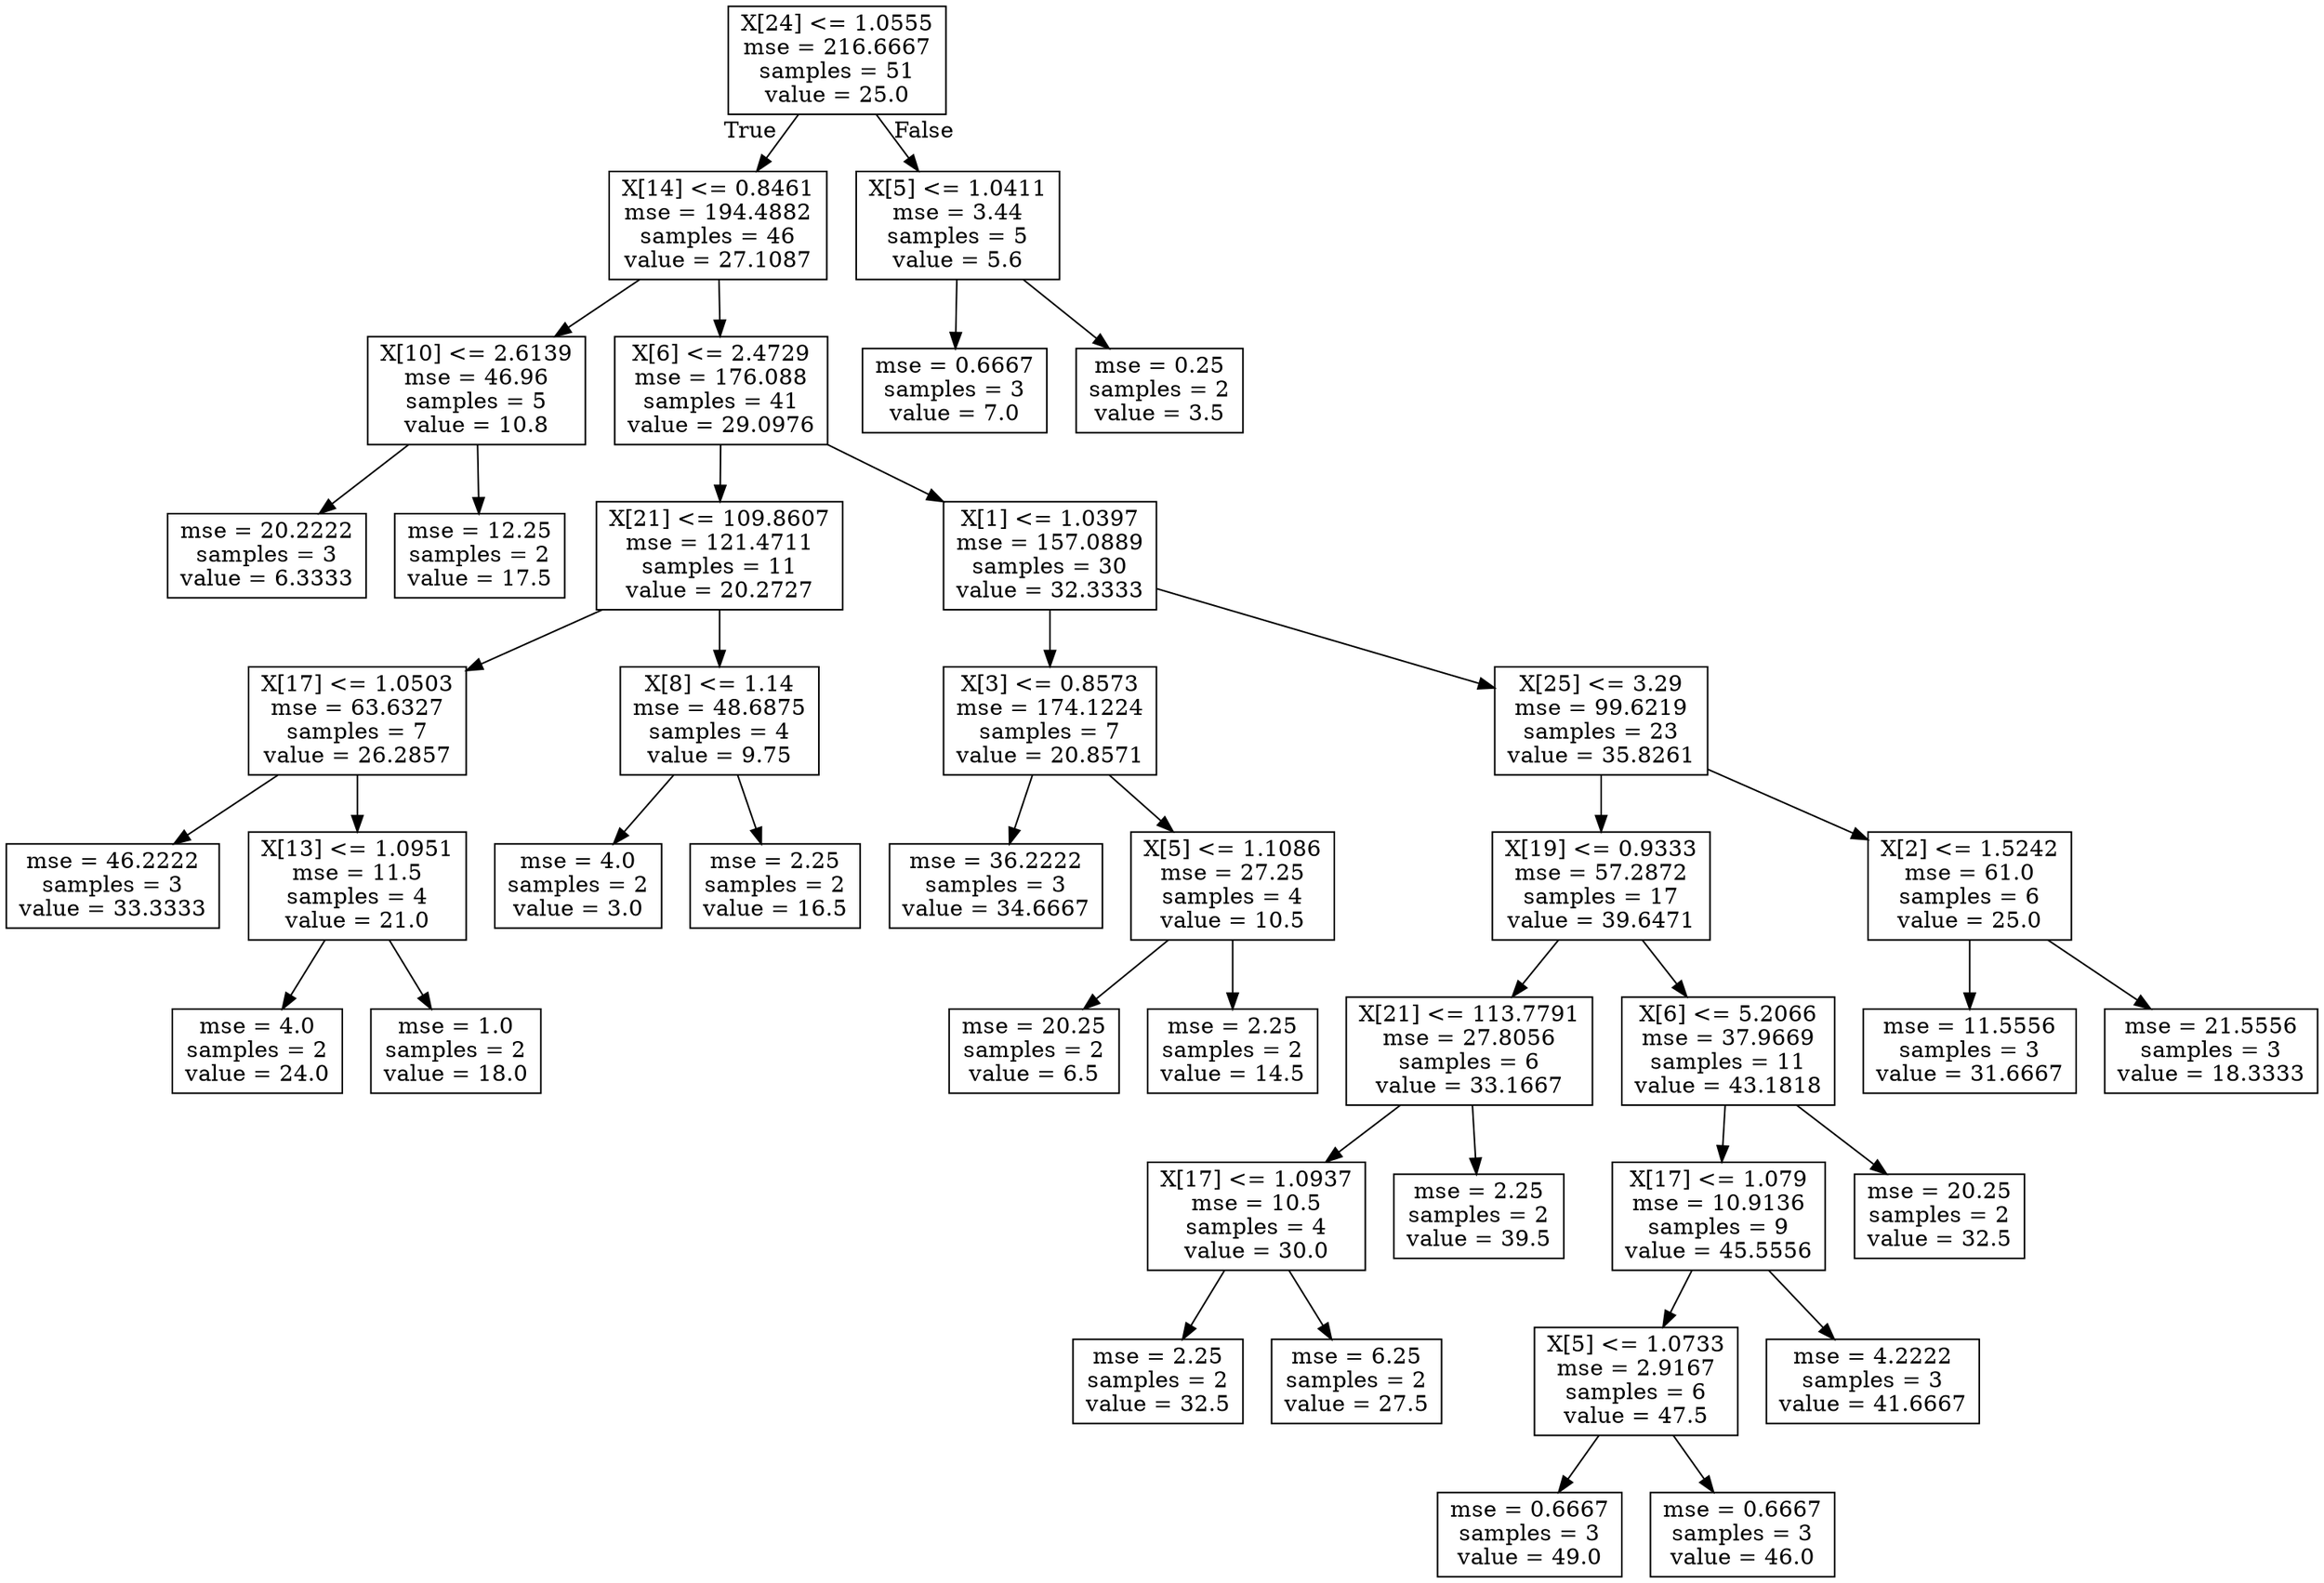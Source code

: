 digraph Tree {
node [shape=box] ;
0 [label="X[24] <= 1.0555\nmse = 216.6667\nsamples = 51\nvalue = 25.0"] ;
1 [label="X[14] <= 0.8461\nmse = 194.4882\nsamples = 46\nvalue = 27.1087"] ;
0 -> 1 [labeldistance=2.5, labelangle=45, headlabel="True"] ;
2 [label="X[10] <= 2.6139\nmse = 46.96\nsamples = 5\nvalue = 10.8"] ;
1 -> 2 ;
3 [label="mse = 20.2222\nsamples = 3\nvalue = 6.3333"] ;
2 -> 3 ;
4 [label="mse = 12.25\nsamples = 2\nvalue = 17.5"] ;
2 -> 4 ;
5 [label="X[6] <= 2.4729\nmse = 176.088\nsamples = 41\nvalue = 29.0976"] ;
1 -> 5 ;
6 [label="X[21] <= 109.8607\nmse = 121.4711\nsamples = 11\nvalue = 20.2727"] ;
5 -> 6 ;
7 [label="X[17] <= 1.0503\nmse = 63.6327\nsamples = 7\nvalue = 26.2857"] ;
6 -> 7 ;
8 [label="mse = 46.2222\nsamples = 3\nvalue = 33.3333"] ;
7 -> 8 ;
9 [label="X[13] <= 1.0951\nmse = 11.5\nsamples = 4\nvalue = 21.0"] ;
7 -> 9 ;
10 [label="mse = 4.0\nsamples = 2\nvalue = 24.0"] ;
9 -> 10 ;
11 [label="mse = 1.0\nsamples = 2\nvalue = 18.0"] ;
9 -> 11 ;
12 [label="X[8] <= 1.14\nmse = 48.6875\nsamples = 4\nvalue = 9.75"] ;
6 -> 12 ;
13 [label="mse = 4.0\nsamples = 2\nvalue = 3.0"] ;
12 -> 13 ;
14 [label="mse = 2.25\nsamples = 2\nvalue = 16.5"] ;
12 -> 14 ;
15 [label="X[1] <= 1.0397\nmse = 157.0889\nsamples = 30\nvalue = 32.3333"] ;
5 -> 15 ;
16 [label="X[3] <= 0.8573\nmse = 174.1224\nsamples = 7\nvalue = 20.8571"] ;
15 -> 16 ;
17 [label="mse = 36.2222\nsamples = 3\nvalue = 34.6667"] ;
16 -> 17 ;
18 [label="X[5] <= 1.1086\nmse = 27.25\nsamples = 4\nvalue = 10.5"] ;
16 -> 18 ;
19 [label="mse = 20.25\nsamples = 2\nvalue = 6.5"] ;
18 -> 19 ;
20 [label="mse = 2.25\nsamples = 2\nvalue = 14.5"] ;
18 -> 20 ;
21 [label="X[25] <= 3.29\nmse = 99.6219\nsamples = 23\nvalue = 35.8261"] ;
15 -> 21 ;
22 [label="X[19] <= 0.9333\nmse = 57.2872\nsamples = 17\nvalue = 39.6471"] ;
21 -> 22 ;
23 [label="X[21] <= 113.7791\nmse = 27.8056\nsamples = 6\nvalue = 33.1667"] ;
22 -> 23 ;
24 [label="X[17] <= 1.0937\nmse = 10.5\nsamples = 4\nvalue = 30.0"] ;
23 -> 24 ;
25 [label="mse = 2.25\nsamples = 2\nvalue = 32.5"] ;
24 -> 25 ;
26 [label="mse = 6.25\nsamples = 2\nvalue = 27.5"] ;
24 -> 26 ;
27 [label="mse = 2.25\nsamples = 2\nvalue = 39.5"] ;
23 -> 27 ;
28 [label="X[6] <= 5.2066\nmse = 37.9669\nsamples = 11\nvalue = 43.1818"] ;
22 -> 28 ;
29 [label="X[17] <= 1.079\nmse = 10.9136\nsamples = 9\nvalue = 45.5556"] ;
28 -> 29 ;
30 [label="X[5] <= 1.0733\nmse = 2.9167\nsamples = 6\nvalue = 47.5"] ;
29 -> 30 ;
31 [label="mse = 0.6667\nsamples = 3\nvalue = 49.0"] ;
30 -> 31 ;
32 [label="mse = 0.6667\nsamples = 3\nvalue = 46.0"] ;
30 -> 32 ;
33 [label="mse = 4.2222\nsamples = 3\nvalue = 41.6667"] ;
29 -> 33 ;
34 [label="mse = 20.25\nsamples = 2\nvalue = 32.5"] ;
28 -> 34 ;
35 [label="X[2] <= 1.5242\nmse = 61.0\nsamples = 6\nvalue = 25.0"] ;
21 -> 35 ;
36 [label="mse = 11.5556\nsamples = 3\nvalue = 31.6667"] ;
35 -> 36 ;
37 [label="mse = 21.5556\nsamples = 3\nvalue = 18.3333"] ;
35 -> 37 ;
38 [label="X[5] <= 1.0411\nmse = 3.44\nsamples = 5\nvalue = 5.6"] ;
0 -> 38 [labeldistance=2.5, labelangle=-45, headlabel="False"] ;
39 [label="mse = 0.6667\nsamples = 3\nvalue = 7.0"] ;
38 -> 39 ;
40 [label="mse = 0.25\nsamples = 2\nvalue = 3.5"] ;
38 -> 40 ;
}